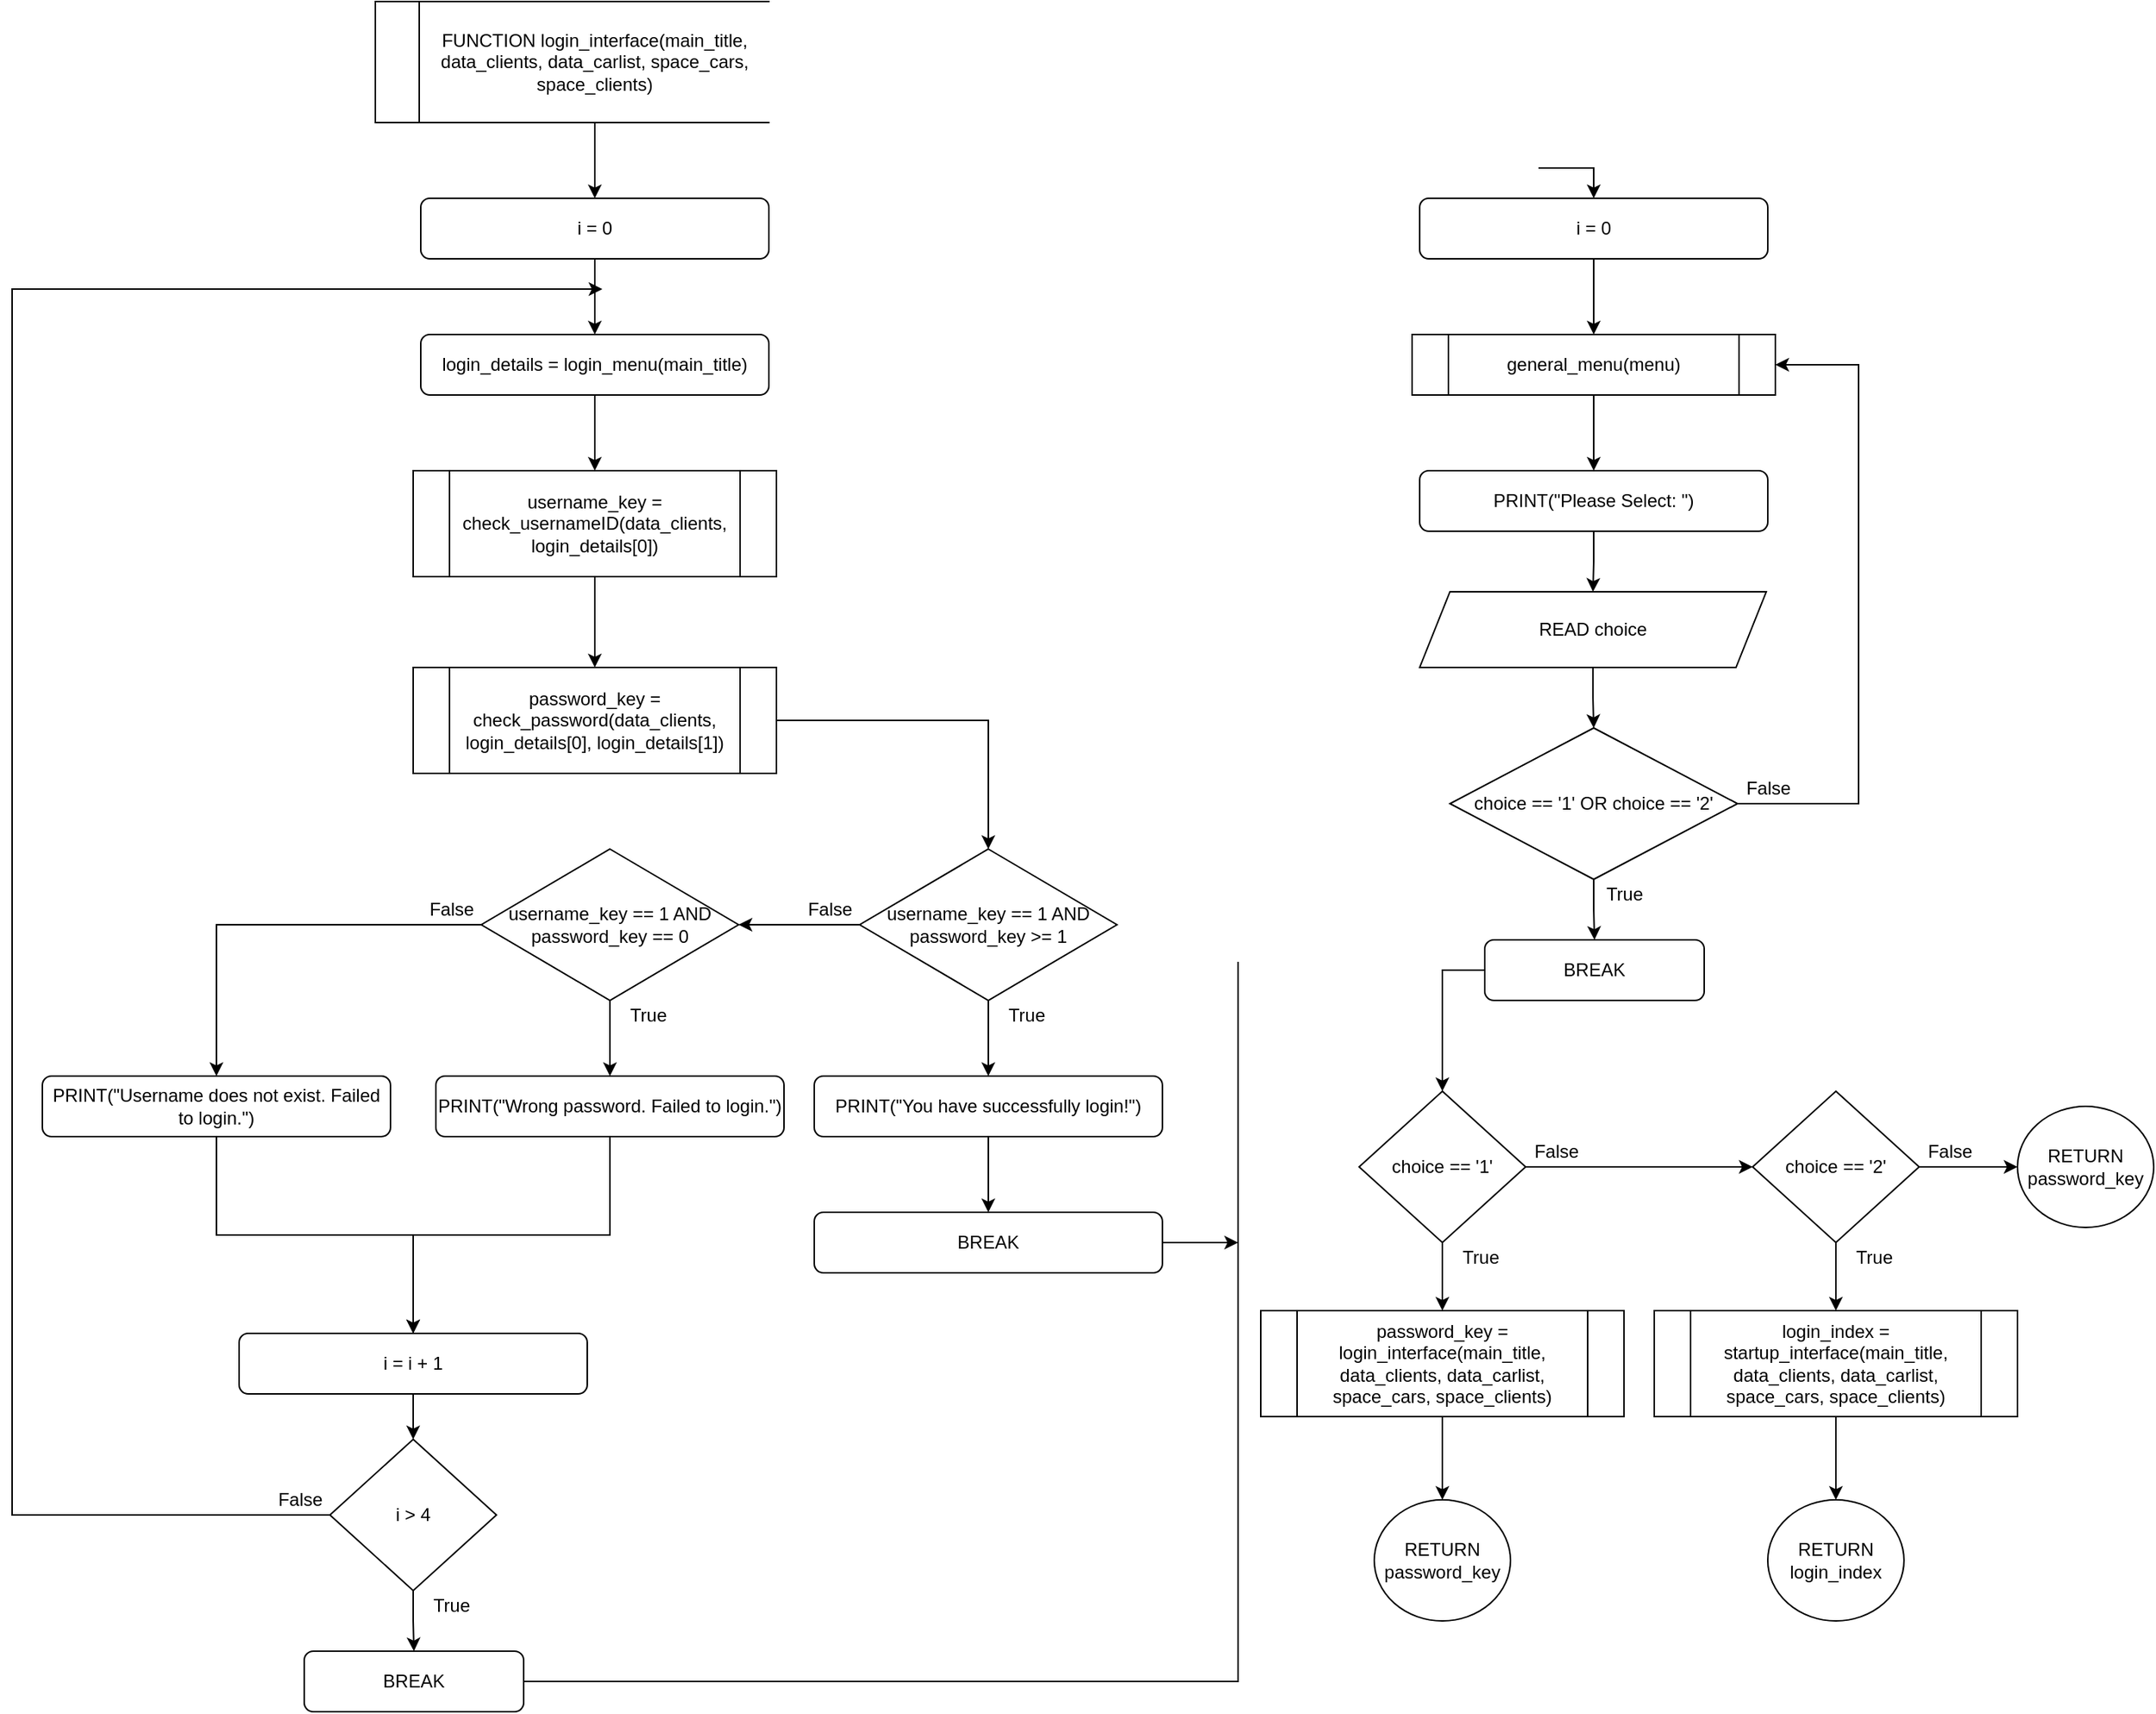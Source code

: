 <mxfile version="14.7.7" type="github">
  <diagram id="NWs0bCM0FhklyOAdTJhX" name="Page-1">
    <mxGraphModel dx="1073" dy="1036" grid="1" gridSize="10" guides="1" tooltips="1" connect="1" arrows="1" fold="1" page="1" pageScale="1" pageWidth="3300" pageHeight="4681" math="0" shadow="0">
      <root>
        <mxCell id="0" />
        <mxCell id="1" parent="0" />
        <mxCell id="0SITJnCV9gItB9W7rhjN-3" value="" style="edgeStyle=orthogonalEdgeStyle;rounded=0;orthogonalLoop=1;jettySize=auto;html=1;" parent="1" source="0SITJnCV9gItB9W7rhjN-1" target="0SITJnCV9gItB9W7rhjN-2" edge="1">
          <mxGeometry relative="1" as="geometry" />
        </mxCell>
        <mxCell id="0SITJnCV9gItB9W7rhjN-1" value="FUNCTION login_interface(main_title, data_clients, data_carlist, space_cars, space_clients)" style="shape=process;whiteSpace=wrap;html=1;backgroundOutline=1;" parent="1" vertex="1">
          <mxGeometry x="430" y="160" width="290" height="80" as="geometry" />
        </mxCell>
        <mxCell id="0SITJnCV9gItB9W7rhjN-5" value="" style="edgeStyle=orthogonalEdgeStyle;rounded=0;orthogonalLoop=1;jettySize=auto;html=1;" parent="1" source="0SITJnCV9gItB9W7rhjN-2" target="0SITJnCV9gItB9W7rhjN-4" edge="1">
          <mxGeometry relative="1" as="geometry" />
        </mxCell>
        <mxCell id="0SITJnCV9gItB9W7rhjN-2" value="i = 0" style="rounded=1;whiteSpace=wrap;html=1;" parent="1" vertex="1">
          <mxGeometry x="460" y="290" width="230" height="40" as="geometry" />
        </mxCell>
        <mxCell id="0SITJnCV9gItB9W7rhjN-7" value="" style="edgeStyle=orthogonalEdgeStyle;rounded=0;orthogonalLoop=1;jettySize=auto;html=1;" parent="1" source="0SITJnCV9gItB9W7rhjN-4" target="0SITJnCV9gItB9W7rhjN-6" edge="1">
          <mxGeometry relative="1" as="geometry" />
        </mxCell>
        <mxCell id="0SITJnCV9gItB9W7rhjN-4" value="login_details = login_menu(main_title)" style="rounded=1;whiteSpace=wrap;html=1;" parent="1" vertex="1">
          <mxGeometry x="460" y="380" width="230" height="40" as="geometry" />
        </mxCell>
        <mxCell id="0SITJnCV9gItB9W7rhjN-9" value="" style="edgeStyle=orthogonalEdgeStyle;rounded=0;orthogonalLoop=1;jettySize=auto;html=1;" parent="1" source="0SITJnCV9gItB9W7rhjN-6" target="0SITJnCV9gItB9W7rhjN-8" edge="1">
          <mxGeometry relative="1" as="geometry" />
        </mxCell>
        <mxCell id="0SITJnCV9gItB9W7rhjN-6" value="username_key = check_usernameID(data_clients, login_details[0])" style="shape=process;whiteSpace=wrap;html=1;backgroundOutline=1;" parent="1" vertex="1">
          <mxGeometry x="455" y="470" width="240" height="70" as="geometry" />
        </mxCell>
        <mxCell id="0SITJnCV9gItB9W7rhjN-11" value="" style="edgeStyle=orthogonalEdgeStyle;rounded=0;orthogonalLoop=1;jettySize=auto;html=1;" parent="1" source="0SITJnCV9gItB9W7rhjN-8" target="0SITJnCV9gItB9W7rhjN-10" edge="1">
          <mxGeometry relative="1" as="geometry" />
        </mxCell>
        <mxCell id="0SITJnCV9gItB9W7rhjN-8" value="password_key = check_password(data_clients, login_details[0], login_details[1])" style="shape=process;whiteSpace=wrap;html=1;backgroundOutline=1;" parent="1" vertex="1">
          <mxGeometry x="455" y="600" width="240" height="70" as="geometry" />
        </mxCell>
        <mxCell id="0SITJnCV9gItB9W7rhjN-13" value="" style="edgeStyle=orthogonalEdgeStyle;rounded=0;orthogonalLoop=1;jettySize=auto;html=1;" parent="1" source="0SITJnCV9gItB9W7rhjN-10" target="0SITJnCV9gItB9W7rhjN-12" edge="1">
          <mxGeometry relative="1" as="geometry" />
        </mxCell>
        <mxCell id="0SITJnCV9gItB9W7rhjN-17" value="" style="edgeStyle=orthogonalEdgeStyle;rounded=0;orthogonalLoop=1;jettySize=auto;html=1;" parent="1" source="0SITJnCV9gItB9W7rhjN-10" target="0SITJnCV9gItB9W7rhjN-16" edge="1">
          <mxGeometry relative="1" as="geometry" />
        </mxCell>
        <mxCell id="0SITJnCV9gItB9W7rhjN-10" value="username_key == 1 AND password_key &gt;= 1" style="rhombus;whiteSpace=wrap;html=1;" parent="1" vertex="1">
          <mxGeometry x="750" y="720" width="170" height="100" as="geometry" />
        </mxCell>
        <mxCell id="0SITJnCV9gItB9W7rhjN-15" value="" style="edgeStyle=orthogonalEdgeStyle;rounded=0;orthogonalLoop=1;jettySize=auto;html=1;" parent="1" source="0SITJnCV9gItB9W7rhjN-12" target="0SITJnCV9gItB9W7rhjN-14" edge="1">
          <mxGeometry relative="1" as="geometry" />
        </mxCell>
        <mxCell id="0SITJnCV9gItB9W7rhjN-12" value="PRINT(&quot;You have successfully login!&quot;)" style="rounded=1;whiteSpace=wrap;html=1;" parent="1" vertex="1">
          <mxGeometry x="720" y="870" width="230" height="40" as="geometry" />
        </mxCell>
        <mxCell id="0SITJnCV9gItB9W7rhjN-57" style="edgeStyle=orthogonalEdgeStyle;rounded=0;orthogonalLoop=1;jettySize=auto;html=1;" parent="1" source="0SITJnCV9gItB9W7rhjN-14" edge="1">
          <mxGeometry relative="1" as="geometry">
            <mxPoint x="1000" y="980" as="targetPoint" />
          </mxGeometry>
        </mxCell>
        <mxCell id="0SITJnCV9gItB9W7rhjN-14" value="BREAK" style="rounded=1;whiteSpace=wrap;html=1;" parent="1" vertex="1">
          <mxGeometry x="720" y="960" width="230" height="40" as="geometry" />
        </mxCell>
        <mxCell id="0SITJnCV9gItB9W7rhjN-19" value="" style="edgeStyle=orthogonalEdgeStyle;rounded=0;orthogonalLoop=1;jettySize=auto;html=1;" parent="1" source="0SITJnCV9gItB9W7rhjN-16" target="0SITJnCV9gItB9W7rhjN-18" edge="1">
          <mxGeometry relative="1" as="geometry" />
        </mxCell>
        <mxCell id="pTI3J_RjQum7v7bTPJvj-2" style="edgeStyle=orthogonalEdgeStyle;rounded=0;orthogonalLoop=1;jettySize=auto;html=1;entryX=0.5;entryY=0;entryDx=0;entryDy=0;" edge="1" parent="1" source="0SITJnCV9gItB9W7rhjN-16" target="0SITJnCV9gItB9W7rhjN-22">
          <mxGeometry relative="1" as="geometry" />
        </mxCell>
        <mxCell id="0SITJnCV9gItB9W7rhjN-16" value="username_key == 1 AND password_key == 0" style="rhombus;whiteSpace=wrap;html=1;" parent="1" vertex="1">
          <mxGeometry x="500" y="720" width="170" height="100" as="geometry" />
        </mxCell>
        <mxCell id="0SITJnCV9gItB9W7rhjN-26" style="edgeStyle=orthogonalEdgeStyle;rounded=0;orthogonalLoop=1;jettySize=auto;html=1;entryX=0.5;entryY=0;entryDx=0;entryDy=0;" parent="1" source="0SITJnCV9gItB9W7rhjN-18" target="0SITJnCV9gItB9W7rhjN-24" edge="1">
          <mxGeometry relative="1" as="geometry" />
        </mxCell>
        <mxCell id="0SITJnCV9gItB9W7rhjN-18" value="PRINT(&quot;Wrong password. Failed to login.&quot;)" style="rounded=1;whiteSpace=wrap;html=1;" parent="1" vertex="1">
          <mxGeometry x="470" y="870" width="230" height="40" as="geometry" />
        </mxCell>
        <mxCell id="0SITJnCV9gItB9W7rhjN-25" style="edgeStyle=orthogonalEdgeStyle;rounded=0;orthogonalLoop=1;jettySize=auto;html=1;" parent="1" source="0SITJnCV9gItB9W7rhjN-22" target="0SITJnCV9gItB9W7rhjN-24" edge="1">
          <mxGeometry relative="1" as="geometry" />
        </mxCell>
        <mxCell id="0SITJnCV9gItB9W7rhjN-22" value="PRINT(&quot;Username does not exist. Failed to login.&quot;)" style="rounded=1;whiteSpace=wrap;html=1;" parent="1" vertex="1">
          <mxGeometry x="210" y="870" width="230" height="40" as="geometry" />
        </mxCell>
        <mxCell id="0SITJnCV9gItB9W7rhjN-31" value="" style="edgeStyle=orthogonalEdgeStyle;rounded=0;orthogonalLoop=1;jettySize=auto;html=1;" parent="1" source="0SITJnCV9gItB9W7rhjN-24" target="0SITJnCV9gItB9W7rhjN-27" edge="1">
          <mxGeometry relative="1" as="geometry" />
        </mxCell>
        <mxCell id="0SITJnCV9gItB9W7rhjN-24" value="i = i + 1" style="rounded=1;whiteSpace=wrap;html=1;" parent="1" vertex="1">
          <mxGeometry x="340" y="1040" width="230" height="40" as="geometry" />
        </mxCell>
        <mxCell id="0SITJnCV9gItB9W7rhjN-29" value="" style="edgeStyle=orthogonalEdgeStyle;rounded=0;orthogonalLoop=1;jettySize=auto;html=1;" parent="1" source="0SITJnCV9gItB9W7rhjN-27" target="0SITJnCV9gItB9W7rhjN-28" edge="1">
          <mxGeometry relative="1" as="geometry" />
        </mxCell>
        <mxCell id="0SITJnCV9gItB9W7rhjN-43" style="edgeStyle=orthogonalEdgeStyle;rounded=0;orthogonalLoop=1;jettySize=auto;html=1;" parent="1" source="0SITJnCV9gItB9W7rhjN-27" edge="1">
          <mxGeometry relative="1" as="geometry">
            <mxPoint x="580" y="350" as="targetPoint" />
            <Array as="points">
              <mxPoint x="190" y="1160" />
              <mxPoint x="190" y="350" />
            </Array>
          </mxGeometry>
        </mxCell>
        <mxCell id="0SITJnCV9gItB9W7rhjN-27" value="i &amp;gt; 4" style="rhombus;whiteSpace=wrap;html=1;" parent="1" vertex="1">
          <mxGeometry x="400" y="1110" width="110" height="100" as="geometry" />
        </mxCell>
        <mxCell id="0SITJnCV9gItB9W7rhjN-56" style="edgeStyle=orthogonalEdgeStyle;rounded=0;orthogonalLoop=1;jettySize=auto;html=1;entryX=0.5;entryY=0;entryDx=0;entryDy=0;" parent="1" source="0SITJnCV9gItB9W7rhjN-28" target="0SITJnCV9gItB9W7rhjN-44" edge="1">
          <mxGeometry relative="1" as="geometry">
            <Array as="points">
              <mxPoint x="1000" y="1270" />
              <mxPoint x="1000" y="270" />
              <mxPoint x="1235" y="270" />
            </Array>
          </mxGeometry>
        </mxCell>
        <mxCell id="0SITJnCV9gItB9W7rhjN-28" value="BREAK" style="rounded=1;whiteSpace=wrap;html=1;" parent="1" vertex="1">
          <mxGeometry x="383" y="1250" width="145" height="40" as="geometry" />
        </mxCell>
        <mxCell id="0SITJnCV9gItB9W7rhjN-33" value="True" style="text;html=1;align=center;verticalAlign=middle;resizable=0;points=[];autosize=1;strokeColor=none;" parent="1" vertex="1">
          <mxGeometry x="590" y="820" width="40" height="20" as="geometry" />
        </mxCell>
        <mxCell id="0SITJnCV9gItB9W7rhjN-34" value="True" style="text;html=1;align=center;verticalAlign=middle;resizable=0;points=[];autosize=1;strokeColor=none;" parent="1" vertex="1">
          <mxGeometry x="840" y="820" width="40" height="20" as="geometry" />
        </mxCell>
        <mxCell id="0SITJnCV9gItB9W7rhjN-35" value="False" style="text;html=1;align=center;verticalAlign=middle;resizable=0;points=[];autosize=1;strokeColor=none;" parent="1" vertex="1">
          <mxGeometry x="460" y="750" width="40" height="20" as="geometry" />
        </mxCell>
        <mxCell id="0SITJnCV9gItB9W7rhjN-36" value="False" style="text;html=1;align=center;verticalAlign=middle;resizable=0;points=[];autosize=1;strokeColor=none;" parent="1" vertex="1">
          <mxGeometry x="710" y="750" width="40" height="20" as="geometry" />
        </mxCell>
        <mxCell id="0SITJnCV9gItB9W7rhjN-37" value="True" style="text;html=1;align=center;verticalAlign=middle;resizable=0;points=[];autosize=1;strokeColor=none;" parent="1" vertex="1">
          <mxGeometry x="460" y="1210" width="40" height="20" as="geometry" />
        </mxCell>
        <mxCell id="0SITJnCV9gItB9W7rhjN-41" value="False" style="text;html=1;align=center;verticalAlign=middle;resizable=0;points=[];autosize=1;strokeColor=none;" parent="1" vertex="1">
          <mxGeometry x="360" y="1140" width="40" height="20" as="geometry" />
        </mxCell>
        <mxCell id="0SITJnCV9gItB9W7rhjN-47" value="" style="edgeStyle=orthogonalEdgeStyle;rounded=0;orthogonalLoop=1;jettySize=auto;html=1;" parent="1" source="0SITJnCV9gItB9W7rhjN-44" target="0SITJnCV9gItB9W7rhjN-45" edge="1">
          <mxGeometry relative="1" as="geometry" />
        </mxCell>
        <mxCell id="0SITJnCV9gItB9W7rhjN-44" value="i = 0" style="rounded=1;whiteSpace=wrap;html=1;" parent="1" vertex="1">
          <mxGeometry x="1120" y="290" width="230" height="40" as="geometry" />
        </mxCell>
        <mxCell id="0SITJnCV9gItB9W7rhjN-49" value="" style="edgeStyle=orthogonalEdgeStyle;rounded=0;orthogonalLoop=1;jettySize=auto;html=1;" parent="1" source="0SITJnCV9gItB9W7rhjN-45" target="0SITJnCV9gItB9W7rhjN-48" edge="1">
          <mxGeometry relative="1" as="geometry" />
        </mxCell>
        <mxCell id="0SITJnCV9gItB9W7rhjN-45" value="general_menu(menu)" style="shape=process;whiteSpace=wrap;html=1;backgroundOutline=1;" parent="1" vertex="1">
          <mxGeometry x="1115" y="380" width="240" height="40" as="geometry" />
        </mxCell>
        <mxCell id="0SITJnCV9gItB9W7rhjN-51" value="" style="edgeStyle=orthogonalEdgeStyle;rounded=0;orthogonalLoop=1;jettySize=auto;html=1;" parent="1" source="0SITJnCV9gItB9W7rhjN-48" target="0SITJnCV9gItB9W7rhjN-50" edge="1">
          <mxGeometry relative="1" as="geometry" />
        </mxCell>
        <mxCell id="0SITJnCV9gItB9W7rhjN-48" value="PRINT(&quot;Please Select: &quot;)" style="rounded=1;whiteSpace=wrap;html=1;" parent="1" vertex="1">
          <mxGeometry x="1120" y="470" width="230" height="40" as="geometry" />
        </mxCell>
        <mxCell id="0SITJnCV9gItB9W7rhjN-53" value="" style="edgeStyle=orthogonalEdgeStyle;rounded=0;orthogonalLoop=1;jettySize=auto;html=1;" parent="1" source="0SITJnCV9gItB9W7rhjN-50" target="0SITJnCV9gItB9W7rhjN-52" edge="1">
          <mxGeometry relative="1" as="geometry" />
        </mxCell>
        <mxCell id="0SITJnCV9gItB9W7rhjN-50" value="READ choice" style="shape=parallelogram;perimeter=parallelogramPerimeter;whiteSpace=wrap;html=1;fixedSize=1;" parent="1" vertex="1">
          <mxGeometry x="1120" y="550" width="229" height="50" as="geometry" />
        </mxCell>
        <mxCell id="0SITJnCV9gItB9W7rhjN-55" value="" style="edgeStyle=orthogonalEdgeStyle;rounded=0;orthogonalLoop=1;jettySize=auto;html=1;" parent="1" source="0SITJnCV9gItB9W7rhjN-52" target="0SITJnCV9gItB9W7rhjN-54" edge="1">
          <mxGeometry relative="1" as="geometry" />
        </mxCell>
        <mxCell id="0SITJnCV9gItB9W7rhjN-78" style="edgeStyle=orthogonalEdgeStyle;rounded=0;orthogonalLoop=1;jettySize=auto;html=1;entryX=1;entryY=0.5;entryDx=0;entryDy=0;" parent="1" source="0SITJnCV9gItB9W7rhjN-52" target="0SITJnCV9gItB9W7rhjN-45" edge="1">
          <mxGeometry relative="1" as="geometry">
            <Array as="points">
              <mxPoint x="1410" y="690" />
              <mxPoint x="1410" y="400" />
            </Array>
          </mxGeometry>
        </mxCell>
        <mxCell id="0SITJnCV9gItB9W7rhjN-52" value="choice == &#39;1&#39; OR choice == &#39;2&#39;" style="rhombus;whiteSpace=wrap;html=1;" parent="1" vertex="1">
          <mxGeometry x="1140" y="640" width="190" height="100" as="geometry" />
        </mxCell>
        <mxCell id="0SITJnCV9gItB9W7rhjN-60" style="edgeStyle=orthogonalEdgeStyle;rounded=0;orthogonalLoop=1;jettySize=auto;html=1;entryX=0.5;entryY=0;entryDx=0;entryDy=0;exitX=0;exitY=0.5;exitDx=0;exitDy=0;" parent="1" source="0SITJnCV9gItB9W7rhjN-54" target="0SITJnCV9gItB9W7rhjN-58" edge="1">
          <mxGeometry relative="1" as="geometry" />
        </mxCell>
        <mxCell id="0SITJnCV9gItB9W7rhjN-54" value="BREAK" style="rounded=1;whiteSpace=wrap;html=1;" parent="1" vertex="1">
          <mxGeometry x="1163" y="780" width="145" height="40" as="geometry" />
        </mxCell>
        <mxCell id="0SITJnCV9gItB9W7rhjN-61" style="edgeStyle=orthogonalEdgeStyle;rounded=0;orthogonalLoop=1;jettySize=auto;html=1;entryX=0;entryY=0.5;entryDx=0;entryDy=0;" parent="1" source="0SITJnCV9gItB9W7rhjN-58" target="0SITJnCV9gItB9W7rhjN-59" edge="1">
          <mxGeometry relative="1" as="geometry" />
        </mxCell>
        <mxCell id="0SITJnCV9gItB9W7rhjN-63" style="edgeStyle=orthogonalEdgeStyle;rounded=0;orthogonalLoop=1;jettySize=auto;html=1;" parent="1" source="0SITJnCV9gItB9W7rhjN-58" target="0SITJnCV9gItB9W7rhjN-62" edge="1">
          <mxGeometry relative="1" as="geometry" />
        </mxCell>
        <mxCell id="0SITJnCV9gItB9W7rhjN-58" value="choice == &#39;1&#39;" style="rhombus;whiteSpace=wrap;html=1;" parent="1" vertex="1">
          <mxGeometry x="1080" y="880" width="110" height="100" as="geometry" />
        </mxCell>
        <mxCell id="0SITJnCV9gItB9W7rhjN-71" value="" style="edgeStyle=orthogonalEdgeStyle;rounded=0;orthogonalLoop=1;jettySize=auto;html=1;" parent="1" source="0SITJnCV9gItB9W7rhjN-59" target="0SITJnCV9gItB9W7rhjN-69" edge="1">
          <mxGeometry relative="1" as="geometry" />
        </mxCell>
        <mxCell id="0SITJnCV9gItB9W7rhjN-75" style="edgeStyle=orthogonalEdgeStyle;rounded=0;orthogonalLoop=1;jettySize=auto;html=1;" parent="1" source="0SITJnCV9gItB9W7rhjN-59" target="0SITJnCV9gItB9W7rhjN-74" edge="1">
          <mxGeometry relative="1" as="geometry" />
        </mxCell>
        <mxCell id="0SITJnCV9gItB9W7rhjN-59" value="choice == &#39;2&#39;" style="rhombus;whiteSpace=wrap;html=1;" parent="1" vertex="1">
          <mxGeometry x="1340" y="880" width="110" height="100" as="geometry" />
        </mxCell>
        <mxCell id="0SITJnCV9gItB9W7rhjN-67" value="" style="edgeStyle=orthogonalEdgeStyle;rounded=0;orthogonalLoop=1;jettySize=auto;html=1;" parent="1" source="0SITJnCV9gItB9W7rhjN-62" target="0SITJnCV9gItB9W7rhjN-66" edge="1">
          <mxGeometry relative="1" as="geometry" />
        </mxCell>
        <mxCell id="0SITJnCV9gItB9W7rhjN-62" value="password_key = login_interface(main_title, data_clients, data_carlist, space_cars, space_clients)" style="shape=process;whiteSpace=wrap;html=1;backgroundOutline=1;" parent="1" vertex="1">
          <mxGeometry x="1015" y="1025" width="240" height="70" as="geometry" />
        </mxCell>
        <mxCell id="0SITJnCV9gItB9W7rhjN-64" value="True" style="text;html=1;align=center;verticalAlign=middle;resizable=0;points=[];autosize=1;strokeColor=none;" parent="1" vertex="1">
          <mxGeometry x="1140" y="980" width="40" height="20" as="geometry" />
        </mxCell>
        <mxCell id="0SITJnCV9gItB9W7rhjN-65" value="False" style="text;html=1;align=center;verticalAlign=middle;resizable=0;points=[];autosize=1;strokeColor=none;" parent="1" vertex="1">
          <mxGeometry x="1190" y="910" width="40" height="20" as="geometry" />
        </mxCell>
        <mxCell id="0SITJnCV9gItB9W7rhjN-66" value="RETURN password_key" style="ellipse;whiteSpace=wrap;html=1;" parent="1" vertex="1">
          <mxGeometry x="1090" y="1150" width="90" height="80" as="geometry" />
        </mxCell>
        <mxCell id="0SITJnCV9gItB9W7rhjN-68" value="" style="edgeStyle=orthogonalEdgeStyle;rounded=0;orthogonalLoop=1;jettySize=auto;html=1;" parent="1" source="0SITJnCV9gItB9W7rhjN-69" target="0SITJnCV9gItB9W7rhjN-70" edge="1">
          <mxGeometry relative="1" as="geometry" />
        </mxCell>
        <mxCell id="0SITJnCV9gItB9W7rhjN-69" value="login_index = startup_interface(main_title, data_clients, data_carlist, space_cars, space_clients)" style="shape=process;whiteSpace=wrap;html=1;backgroundOutline=1;" parent="1" vertex="1">
          <mxGeometry x="1275" y="1025" width="240" height="70" as="geometry" />
        </mxCell>
        <mxCell id="0SITJnCV9gItB9W7rhjN-70" value="RETURN login_index" style="ellipse;whiteSpace=wrap;html=1;" parent="1" vertex="1">
          <mxGeometry x="1350" y="1150" width="90" height="80" as="geometry" />
        </mxCell>
        <mxCell id="0SITJnCV9gItB9W7rhjN-72" value="True" style="text;html=1;align=center;verticalAlign=middle;resizable=0;points=[];autosize=1;strokeColor=none;" parent="1" vertex="1">
          <mxGeometry x="1400" y="980" width="40" height="20" as="geometry" />
        </mxCell>
        <mxCell id="0SITJnCV9gItB9W7rhjN-74" value="RETURN password_key" style="ellipse;whiteSpace=wrap;html=1;" parent="1" vertex="1">
          <mxGeometry x="1515" y="890" width="90" height="80" as="geometry" />
        </mxCell>
        <mxCell id="0SITJnCV9gItB9W7rhjN-76" value="False" style="text;html=1;align=center;verticalAlign=middle;resizable=0;points=[];autosize=1;strokeColor=none;" parent="1" vertex="1">
          <mxGeometry x="1450" y="910" width="40" height="20" as="geometry" />
        </mxCell>
        <mxCell id="0SITJnCV9gItB9W7rhjN-77" value="True" style="text;html=1;align=center;verticalAlign=middle;resizable=0;points=[];autosize=1;strokeColor=none;" parent="1" vertex="1">
          <mxGeometry x="1235" y="740" width="40" height="20" as="geometry" />
        </mxCell>
        <mxCell id="pTI3J_RjQum7v7bTPJvj-1" value="False" style="text;html=1;align=center;verticalAlign=middle;resizable=0;points=[];autosize=1;strokeColor=none;" vertex="1" parent="1">
          <mxGeometry x="1330" y="670" width="40" height="20" as="geometry" />
        </mxCell>
      </root>
    </mxGraphModel>
  </diagram>
</mxfile>
